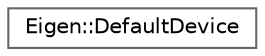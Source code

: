 digraph "类继承关系图"
{
 // LATEX_PDF_SIZE
  bgcolor="transparent";
  edge [fontname=Helvetica,fontsize=10,labelfontname=Helvetica,labelfontsize=10];
  node [fontname=Helvetica,fontsize=10,shape=box,height=0.2,width=0.4];
  rankdir="LR";
  Node0 [id="Node000000",label="Eigen::DefaultDevice",height=0.2,width=0.4,color="grey40", fillcolor="white", style="filled",URL="$struct_eigen_1_1_default_device.html",tooltip=" "];
}

